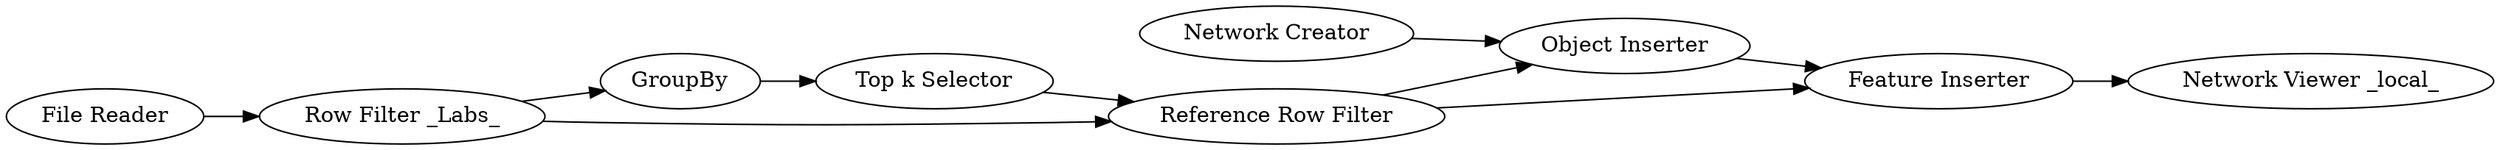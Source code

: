 digraph {
	1 [label="File Reader"]
	2 [label="Row Filter _Labs_"]
	5 [label="Network Creator"]
	6 [label="Object Inserter"]
	8 [label="Feature Inserter"]
	9 [label="Network Viewer _local_"]
	10 [label=GroupBy]
	11 [label="Top k Selector"]
	12 [label="Reference Row Filter"]
	1 -> 2
	2 -> 10
	2 -> 12
	5 -> 6
	6 -> 8
	8 -> 9
	10 -> 11
	11 -> 12
	12 -> 8
	12 -> 6
	rankdir=LR
}
